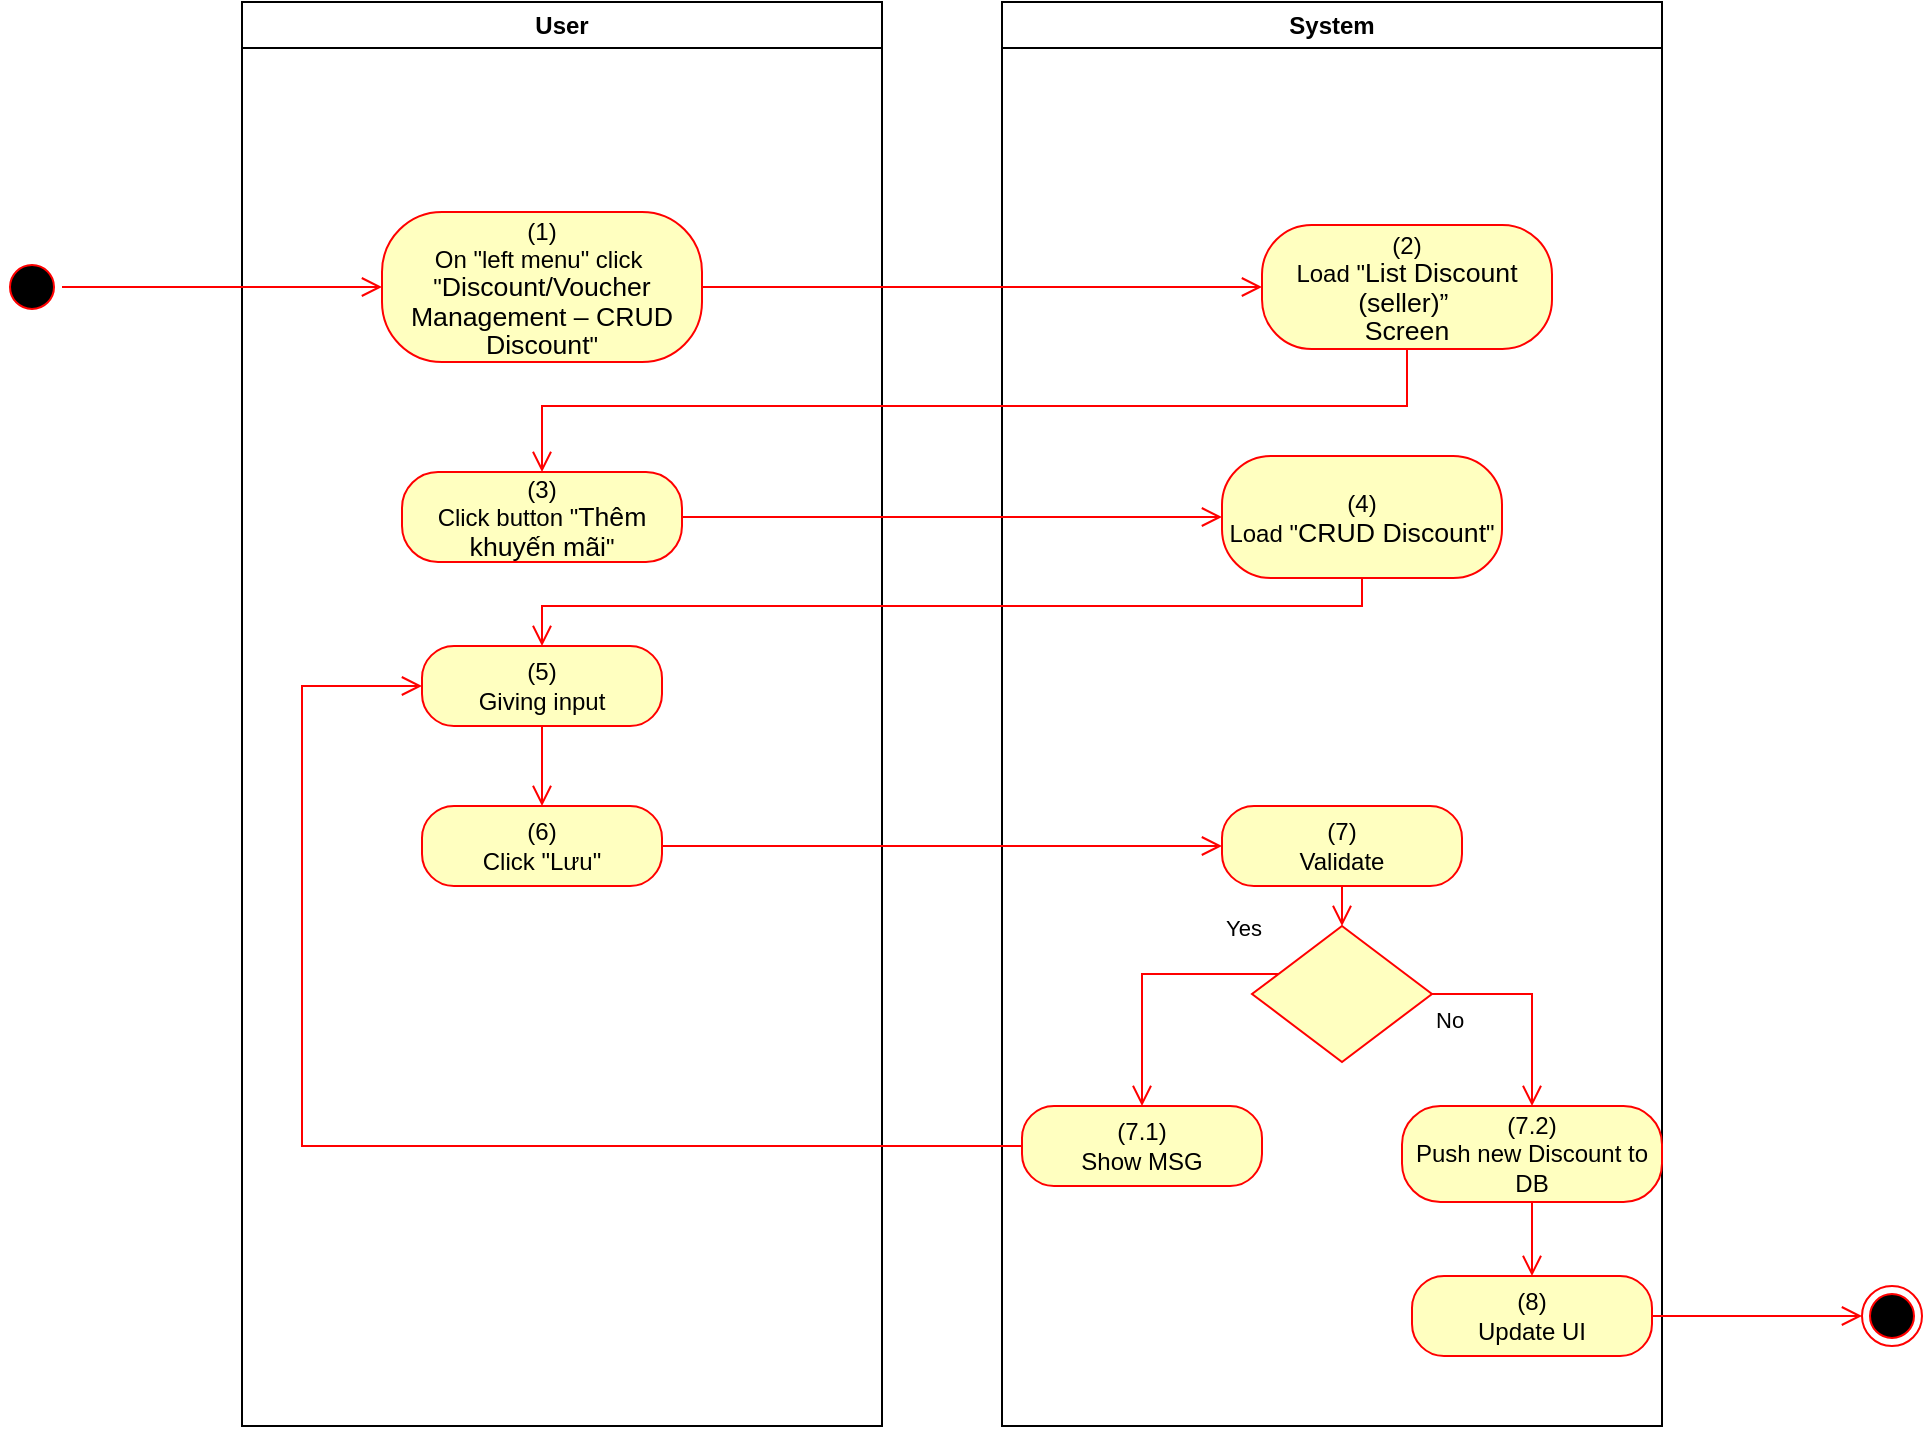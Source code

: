 <mxfile version="15.4.0" type="device"><diagram id="9Tht8DM79DC7Tlop_sQG" name="Page-1"><mxGraphModel dx="1086" dy="806" grid="1" gridSize="10" guides="1" tooltips="1" connect="1" arrows="1" fold="1" page="1" pageScale="1" pageWidth="850" pageHeight="1100" math="0" shadow="0"><root><mxCell id="0"/><mxCell id="1" parent="0"/><mxCell id="OZQxD8JiMoXZII3Q5bAH-1" value="User" style="swimlane;whiteSpace=wrap" vertex="1" parent="1"><mxGeometry x="140" y="128" width="320" height="712" as="geometry"><mxRectangle x="120" y="128" width="60" height="23" as="alternateBounds"/></mxGeometry></mxCell><mxCell id="OZQxD8JiMoXZII3Q5bAH-2" value="(1)&lt;br style=&quot;padding: 0px ; margin: 0px&quot;&gt;On &quot;left menu&quot; click&amp;nbsp;&lt;br style=&quot;padding: 0px ; margin: 0px&quot;&gt;&quot;&lt;span lang=&quot;EN-GB&quot; style=&quot;font-size: 10pt ; line-height: 14.267px ; font-family: &amp;#34;arial&amp;#34; , sans-serif&quot;&gt;Discount/Voucher&lt;br&gt;Management – CRUD Discount&lt;/span&gt;&quot;" style="rounded=1;whiteSpace=wrap;html=1;arcSize=40;fontColor=#000000;fillColor=#ffffc0;strokeColor=#ff0000;" vertex="1" parent="OZQxD8JiMoXZII3Q5bAH-1"><mxGeometry x="70" y="105" width="160" height="75" as="geometry"/></mxCell><mxCell id="OZQxD8JiMoXZII3Q5bAH-3" value="(3)&lt;br&gt;Click button &quot;&lt;span lang=&quot;EN-GB&quot; style=&quot;font-size: 10.0pt ; line-height: 107% ; font-family: &amp;#34;arial&amp;#34; , sans-serif&quot;&gt;Thêm khuyến mãi&lt;/span&gt;&quot;" style="rounded=1;whiteSpace=wrap;html=1;arcSize=40;fontColor=#000000;fillColor=#ffffc0;strokeColor=#ff0000;" vertex="1" parent="OZQxD8JiMoXZII3Q5bAH-1"><mxGeometry x="80" y="235" width="140" height="45" as="geometry"/></mxCell><mxCell id="OZQxD8JiMoXZII3Q5bAH-4" value="(6)&lt;br&gt;Click &quot;Lưu&quot;" style="rounded=1;whiteSpace=wrap;html=1;arcSize=40;fontColor=#000000;fillColor=#ffffc0;strokeColor=#ff0000;" vertex="1" parent="OZQxD8JiMoXZII3Q5bAH-1"><mxGeometry x="90" y="402" width="120" height="40" as="geometry"/></mxCell><mxCell id="OZQxD8JiMoXZII3Q5bAH-5" value="(5)&lt;br&gt;Giving input" style="rounded=1;whiteSpace=wrap;html=1;arcSize=40;fontColor=#000000;fillColor=#ffffc0;strokeColor=#ff0000;" vertex="1" parent="OZQxD8JiMoXZII3Q5bAH-1"><mxGeometry x="90" y="322" width="120" height="40" as="geometry"/></mxCell><mxCell id="OZQxD8JiMoXZII3Q5bAH-6" value="" style="edgeStyle=orthogonalEdgeStyle;html=1;verticalAlign=bottom;endArrow=open;endSize=8;strokeColor=#ff0000;rounded=0;entryX=0.5;entryY=0;entryDx=0;entryDy=0;" edge="1" parent="OZQxD8JiMoXZII3Q5bAH-1" source="OZQxD8JiMoXZII3Q5bAH-5" target="OZQxD8JiMoXZII3Q5bAH-4"><mxGeometry relative="1" as="geometry"><mxPoint x="330" y="402" as="targetPoint"/></mxGeometry></mxCell><mxCell id="OZQxD8JiMoXZII3Q5bAH-7" value="System" style="swimlane;whiteSpace=wrap;startSize=23;" vertex="1" parent="1"><mxGeometry x="520" y="128" width="330" height="712" as="geometry"/></mxCell><mxCell id="OZQxD8JiMoXZII3Q5bAH-8" value="(2)&lt;br&gt;Load &quot;&lt;span lang=&quot;EN-GB&quot; style=&quot;font-size: 10pt ; line-height: 14.267px ; font-family: &amp;#34;arial&amp;#34; , sans-serif&quot;&gt;&lt;span lang=&quot;EN-GB&quot; style=&quot;font-size: 10pt ; line-height: 14.267px&quot;&gt;List Discount (seller)”&amp;nbsp;&lt;/span&gt;&lt;br&gt;Screen&lt;/span&gt;" style="rounded=1;whiteSpace=wrap;html=1;arcSize=40;fontColor=#000000;fillColor=#ffffc0;strokeColor=#ff0000;" vertex="1" parent="OZQxD8JiMoXZII3Q5bAH-7"><mxGeometry x="130" y="111.5" width="145" height="62" as="geometry"/></mxCell><mxCell id="OZQxD8JiMoXZII3Q5bAH-9" value="(7)&lt;br&gt;Validate" style="rounded=1;whiteSpace=wrap;html=1;arcSize=40;fontColor=#000000;fillColor=#ffffc0;strokeColor=#ff0000;" vertex="1" parent="OZQxD8JiMoXZII3Q5bAH-7"><mxGeometry x="110" y="402" width="120" height="40" as="geometry"/></mxCell><mxCell id="OZQxD8JiMoXZII3Q5bAH-10" value="" style="edgeStyle=orthogonalEdgeStyle;html=1;verticalAlign=bottom;endArrow=open;endSize=8;strokeColor=#ff0000;rounded=0;entryX=0.5;entryY=0;entryDx=0;entryDy=0;" edge="1" parent="OZQxD8JiMoXZII3Q5bAH-7" source="OZQxD8JiMoXZII3Q5bAH-9" target="OZQxD8JiMoXZII3Q5bAH-11"><mxGeometry relative="1" as="geometry"><mxPoint x="165" y="442" as="targetPoint"/></mxGeometry></mxCell><mxCell id="OZQxD8JiMoXZII3Q5bAH-11" value="" style="rhombus;whiteSpace=wrap;html=1;fillColor=#ffffc0;strokeColor=#ff0000;" vertex="1" parent="OZQxD8JiMoXZII3Q5bAH-7"><mxGeometry x="125" y="462" width="90" height="68" as="geometry"/></mxCell><mxCell id="OZQxD8JiMoXZII3Q5bAH-12" value="No" style="edgeStyle=orthogonalEdgeStyle;html=1;align=left;verticalAlign=top;endArrow=open;endSize=8;strokeColor=#ff0000;rounded=0;exitX=1;exitY=0.5;exitDx=0;exitDy=0;" edge="1" parent="OZQxD8JiMoXZII3Q5bAH-7" source="OZQxD8JiMoXZII3Q5bAH-11" target="OZQxD8JiMoXZII3Q5bAH-13"><mxGeometry x="-1" relative="1" as="geometry"><mxPoint x="170" y="552" as="targetPoint"/></mxGeometry></mxCell><mxCell id="OZQxD8JiMoXZII3Q5bAH-13" value="(7.2)&lt;br&gt;Push new Discount to DB" style="rounded=1;whiteSpace=wrap;html=1;arcSize=40;fontColor=#000000;fillColor=#ffffc0;strokeColor=#ff0000;" vertex="1" parent="OZQxD8JiMoXZII3Q5bAH-7"><mxGeometry x="200" y="552" width="130" height="48" as="geometry"/></mxCell><mxCell id="OZQxD8JiMoXZII3Q5bAH-14" value="(8)&lt;br&gt;Update UI" style="rounded=1;whiteSpace=wrap;html=1;arcSize=40;fontColor=#000000;fillColor=#ffffc0;strokeColor=#ff0000;" vertex="1" parent="OZQxD8JiMoXZII3Q5bAH-7"><mxGeometry x="205" y="637" width="120" height="40" as="geometry"/></mxCell><mxCell id="OZQxD8JiMoXZII3Q5bAH-15" value="" style="edgeStyle=orthogonalEdgeStyle;html=1;verticalAlign=bottom;endArrow=open;endSize=8;strokeColor=#ff0000;rounded=0;exitX=0.5;exitY=1;exitDx=0;exitDy=0;entryX=0.5;entryY=0;entryDx=0;entryDy=0;" edge="1" parent="OZQxD8JiMoXZII3Q5bAH-7" source="OZQxD8JiMoXZII3Q5bAH-13" target="OZQxD8JiMoXZII3Q5bAH-14"><mxGeometry relative="1" as="geometry"><mxPoint x="170" y="642" as="targetPoint"/></mxGeometry></mxCell><mxCell id="OZQxD8JiMoXZII3Q5bAH-16" value="(7.1)&lt;br&gt;Show MSG" style="rounded=1;whiteSpace=wrap;html=1;arcSize=40;fontColor=#000000;fillColor=#ffffc0;strokeColor=#ff0000;" vertex="1" parent="OZQxD8JiMoXZII3Q5bAH-7"><mxGeometry x="10" y="552" width="120" height="40" as="geometry"/></mxCell><mxCell id="OZQxD8JiMoXZII3Q5bAH-17" value="Yes" style="edgeStyle=orthogonalEdgeStyle;html=1;align=left;verticalAlign=bottom;endArrow=open;endSize=8;strokeColor=#ff0000;rounded=0;entryX=0.5;entryY=0;entryDx=0;entryDy=0;" edge="1" parent="OZQxD8JiMoXZII3Q5bAH-7" source="OZQxD8JiMoXZII3Q5bAH-11" target="OZQxD8JiMoXZII3Q5bAH-16"><mxGeometry x="-0.579" y="-14" relative="1" as="geometry"><mxPoint x="70" y="552" as="targetPoint"/><Array as="points"><mxPoint x="70" y="486"/></Array><mxPoint as="offset"/></mxGeometry></mxCell><mxCell id="OZQxD8JiMoXZII3Q5bAH-18" value="(4)&lt;br&gt;Load &quot;&lt;span lang=&quot;EN-GB&quot; style=&quot;font-size: 10.0pt ; line-height: 107% ; font-family: &amp;#34;arial&amp;#34; , sans-serif&quot;&gt;CRUD Discount&lt;/span&gt;&quot;" style="rounded=1;whiteSpace=wrap;html=1;arcSize=40;fontColor=#000000;fillColor=#ffffc0;strokeColor=#ff0000;" vertex="1" parent="OZQxD8JiMoXZII3Q5bAH-7"><mxGeometry x="110" y="227" width="140" height="61" as="geometry"/></mxCell><mxCell id="OZQxD8JiMoXZII3Q5bAH-19" value="" style="ellipse;html=1;shape=startState;fillColor=#000000;strokeColor=#ff0000;" vertex="1" parent="1"><mxGeometry x="20" y="255.5" width="30" height="30" as="geometry"/></mxCell><mxCell id="OZQxD8JiMoXZII3Q5bAH-20" value="" style="edgeStyle=orthogonalEdgeStyle;html=1;verticalAlign=bottom;endArrow=open;endSize=8;strokeColor=#ff0000;rounded=0;entryX=0;entryY=0.5;entryDx=0;entryDy=0;" edge="1" parent="1" source="OZQxD8JiMoXZII3Q5bAH-19" target="OZQxD8JiMoXZII3Q5bAH-2"><mxGeometry relative="1" as="geometry"><mxPoint x="200" y="253" as="targetPoint"/></mxGeometry></mxCell><mxCell id="OZQxD8JiMoXZII3Q5bAH-21" value="" style="edgeStyle=orthogonalEdgeStyle;html=1;verticalAlign=bottom;endArrow=open;endSize=8;strokeColor=#ff0000;rounded=0;entryX=0;entryY=0.5;entryDx=0;entryDy=0;" edge="1" parent="1" source="OZQxD8JiMoXZII3Q5bAH-2" target="OZQxD8JiMoXZII3Q5bAH-8"><mxGeometry relative="1" as="geometry"><mxPoint x="600" y="271" as="targetPoint"/></mxGeometry></mxCell><mxCell id="OZQxD8JiMoXZII3Q5bAH-22" value="" style="edgeStyle=orthogonalEdgeStyle;html=1;verticalAlign=bottom;endArrow=open;endSize=8;strokeColor=#ff0000;rounded=0;entryX=0.5;entryY=0;entryDx=0;entryDy=0;" edge="1" parent="1" source="OZQxD8JiMoXZII3Q5bAH-8" target="OZQxD8JiMoXZII3Q5bAH-3"><mxGeometry relative="1" as="geometry"><mxPoint x="685" y="350" as="targetPoint"/><Array as="points"><mxPoint x="723" y="330"/><mxPoint x="290" y="330"/></Array></mxGeometry></mxCell><mxCell id="OZQxD8JiMoXZII3Q5bAH-23" value="" style="edgeStyle=orthogonalEdgeStyle;html=1;verticalAlign=bottom;endArrow=open;endSize=8;strokeColor=#ff0000;rounded=0;entryX=0;entryY=0.5;entryDx=0;entryDy=0;" edge="1" parent="1" source="OZQxD8JiMoXZII3Q5bAH-4" target="OZQxD8JiMoXZII3Q5bAH-9"><mxGeometry relative="1" as="geometry"><mxPoint x="280" y="570" as="targetPoint"/></mxGeometry></mxCell><mxCell id="OZQxD8JiMoXZII3Q5bAH-24" value="" style="ellipse;html=1;shape=endState;fillColor=#000000;strokeColor=#ff0000;" vertex="1" parent="1"><mxGeometry x="950" y="770" width="30" height="30" as="geometry"/></mxCell><mxCell id="OZQxD8JiMoXZII3Q5bAH-25" value="" style="edgeStyle=orthogonalEdgeStyle;html=1;verticalAlign=bottom;endArrow=open;endSize=8;strokeColor=#ff0000;rounded=0;exitX=1;exitY=0.5;exitDx=0;exitDy=0;entryX=0;entryY=0.5;entryDx=0;entryDy=0;" edge="1" parent="1" source="OZQxD8JiMoXZII3Q5bAH-14" target="OZQxD8JiMoXZII3Q5bAH-24"><mxGeometry relative="1" as="geometry"><mxPoint x="820" y="760" as="targetPoint"/><mxPoint x="820" y="700" as="sourcePoint"/></mxGeometry></mxCell><mxCell id="OZQxD8JiMoXZII3Q5bAH-26" value="" style="edgeStyle=orthogonalEdgeStyle;html=1;verticalAlign=bottom;endArrow=open;endSize=8;strokeColor=#ff0000;rounded=0;entryX=0;entryY=0.5;entryDx=0;entryDy=0;" edge="1" parent="1" source="OZQxD8JiMoXZII3Q5bAH-16" target="OZQxD8JiMoXZII3Q5bAH-5"><mxGeometry relative="1" as="geometry"><mxPoint x="590" y="780" as="targetPoint"/><Array as="points"><mxPoint x="170" y="700"/><mxPoint x="170" y="470"/></Array></mxGeometry></mxCell><mxCell id="OZQxD8JiMoXZII3Q5bAH-27" value="" style="edgeStyle=orthogonalEdgeStyle;html=1;verticalAlign=bottom;endArrow=open;endSize=8;strokeColor=#ff0000;rounded=0;entryX=0;entryY=0.5;entryDx=0;entryDy=0;" edge="1" parent="1" source="OZQxD8JiMoXZII3Q5bAH-3" target="OZQxD8JiMoXZII3Q5bAH-18"><mxGeometry relative="1" as="geometry"><mxPoint x="280" y="463" as="targetPoint"/></mxGeometry></mxCell><mxCell id="OZQxD8JiMoXZII3Q5bAH-28" value="" style="edgeStyle=orthogonalEdgeStyle;html=1;verticalAlign=bottom;endArrow=open;endSize=8;strokeColor=#ff0000;rounded=0;entryX=0.5;entryY=0;entryDx=0;entryDy=0;" edge="1" parent="1" source="OZQxD8JiMoXZII3Q5bAH-18" target="OZQxD8JiMoXZII3Q5bAH-5"><mxGeometry relative="1" as="geometry"><mxPoint x="690" y="460" as="targetPoint"/><Array as="points"><mxPoint x="700" y="430"/><mxPoint x="290" y="430"/></Array></mxGeometry></mxCell></root></mxGraphModel></diagram></mxfile>